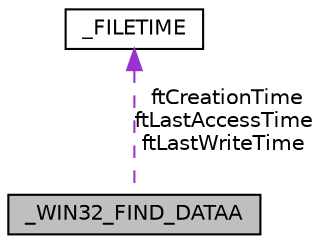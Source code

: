 digraph G
{
  edge [fontname="Helvetica",fontsize="10",labelfontname="Helvetica",labelfontsize="10"];
  node [fontname="Helvetica",fontsize="10",shape=record];
  Node1 [label="_WIN32_FIND_DATAA",height=0.2,width=0.4,color="black", fillcolor="grey75", style="filled" fontcolor="black"];
  Node2 -> Node1 [dir="back",color="darkorchid3",fontsize="10",style="dashed",label=" ftCreationTime\nftLastAccessTime\nftLastWriteTime" ,fontname="Helvetica"];
  Node2 [label="_FILETIME",height=0.2,width=0.4,color="black", fillcolor="white", style="filled",URL="$struct___f_i_l_e_t_i_m_e.html"];
}
